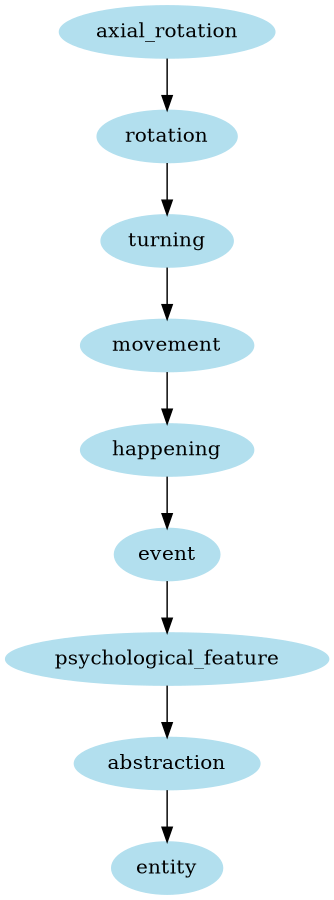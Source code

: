 digraph unix {
	node [color=lightblue2 style=filled]
	size="6,6"
	axial_rotation -> rotation
	rotation -> turning
	turning -> movement
	movement -> happening
	happening -> event
	event -> psychological_feature
	psychological_feature -> abstraction
	abstraction -> entity
}
